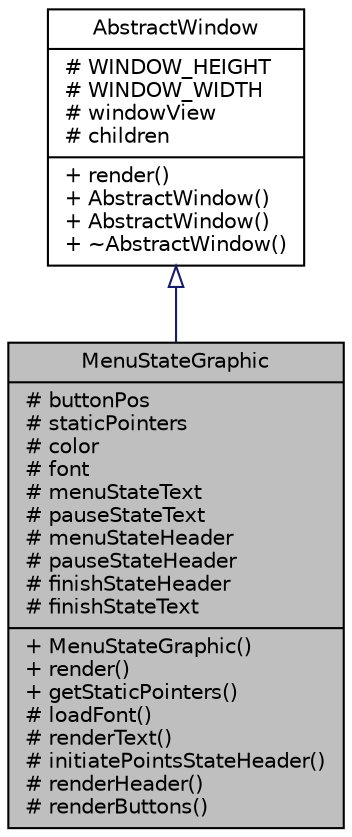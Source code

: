 digraph "MenuStateGraphic"
{
 // INTERACTIVE_SVG=YES
 // LATEX_PDF_SIZE
  bgcolor="transparent";
  edge [fontname="Helvetica",fontsize="10",labelfontname="Helvetica",labelfontsize="10"];
  node [fontname="Helvetica",fontsize="10",shape=record];
  Node1 [label="{MenuStateGraphic\n|# buttonPos\l# staticPointers\l# color\l# font\l# menuStateText\l# pauseStateText\l# menuStateHeader\l# pauseStateHeader\l# finishStateHeader\l# finishStateText\l|+ MenuStateGraphic()\l+ render()\l+ getStaticPointers()\l# loadFont()\l# renderText()\l# initiatePointsStateHeader()\l# renderHeader()\l# renderButtons()\l}",height=0.2,width=0.4,color="black", fillcolor="grey75", style="filled", fontcolor="black",tooltip="Class responsible for rendering static states graphic."];
  Node2 -> Node1 [dir="back",color="midnightblue",fontsize="10",style="solid",arrowtail="onormal",fontname="Helvetica"];
  Node2 [label="{AbstractWindow\n|# WINDOW_HEIGHT\l# WINDOW_WIDTH\l# windowView\l# children\l|+ render()\l+ AbstractWindow()\l+ AbstractWindow()\l+ ~AbstractWindow()\l}",height=0.2,width=0.4,color="black",URL="$class_abstract_window.html",tooltip="Contains main SFML functions."];
}
